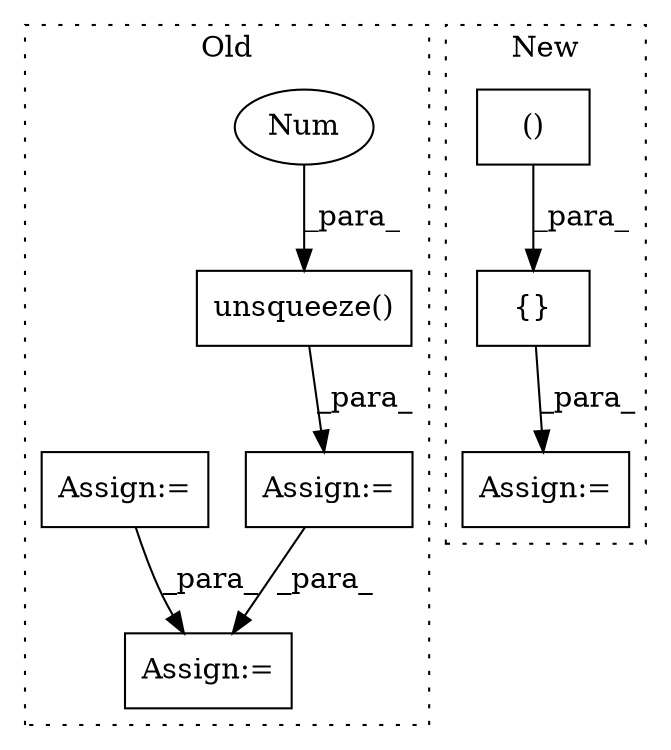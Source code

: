 digraph G {
subgraph cluster0 {
1 [label="unsqueeze()" a="75" s="5685,5710" l="24,1" shape="box"];
3 [label="Num" a="76" s="5709" l="1" shape="ellipse"];
5 [label="Assign:=" a="68" s="5682" l="3" shape="box"];
7 [label="Assign:=" a="68" s="5738" l="8" shape="box"];
8 [label="Assign:=" a="68" s="5594" l="3" shape="box"];
label = "Old";
style="dotted";
}
subgraph cluster1 {
2 [label="{}" a="59" s="6101,6129" l="1,0" shape="box"];
4 [label="Assign:=" a="68" s="6310" l="3" shape="box"];
6 [label="()" a="54" s="6112" l="16" shape="box"];
label = "New";
style="dotted";
}
1 -> 5 [label="_para_"];
2 -> 4 [label="_para_"];
3 -> 1 [label="_para_"];
5 -> 7 [label="_para_"];
6 -> 2 [label="_para_"];
8 -> 7 [label="_para_"];
}